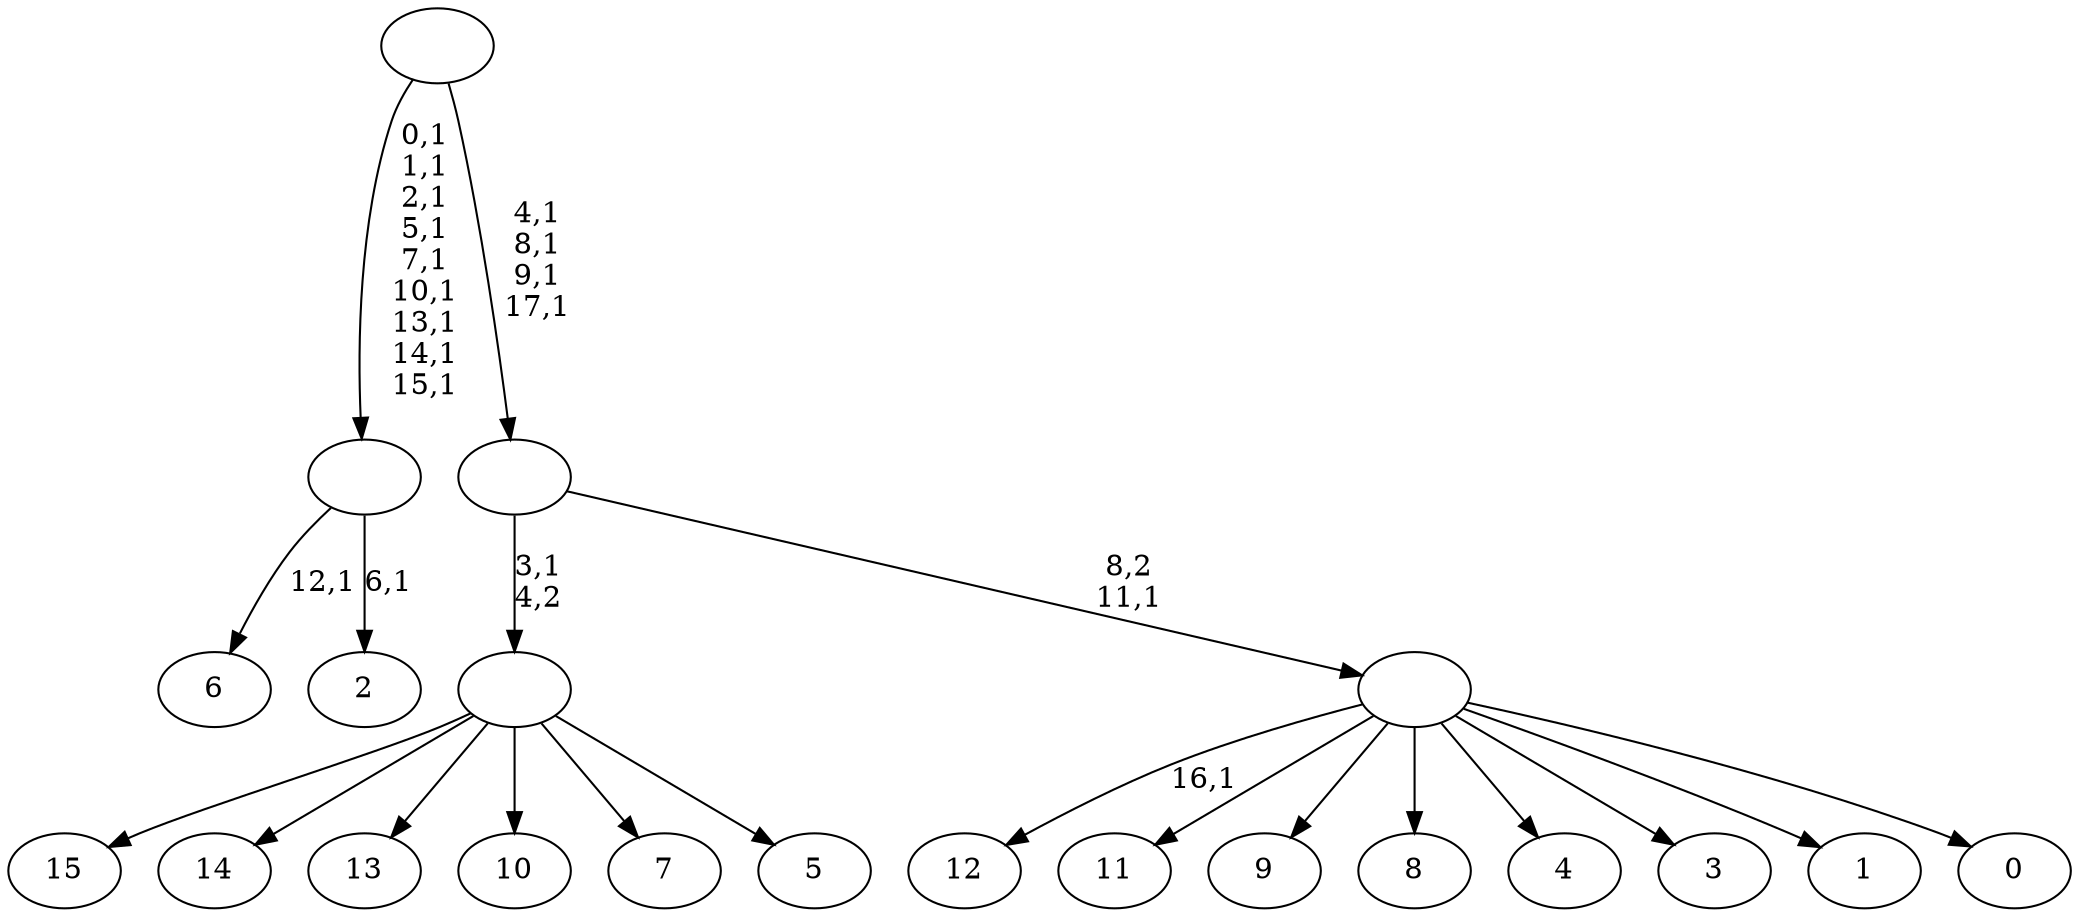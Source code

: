 digraph T {
	34 [label="15"]
	33 [label="14"]
	32 [label="13"]
	31 [label="12"]
	29 [label="11"]
	28 [label="10"]
	27 [label="9"]
	26 [label="8"]
	25 [label="7"]
	24 [label="6"]
	22 [label="5"]
	21 [label=""]
	20 [label="4"]
	19 [label="3"]
	18 [label="2"]
	16 [label=""]
	7 [label="1"]
	6 [label="0"]
	5 [label=""]
	4 [label=""]
	0 [label=""]
	21 -> 34 [label=""]
	21 -> 33 [label=""]
	21 -> 32 [label=""]
	21 -> 28 [label=""]
	21 -> 25 [label=""]
	21 -> 22 [label=""]
	16 -> 18 [label="6,1"]
	16 -> 24 [label="12,1"]
	5 -> 31 [label="16,1"]
	5 -> 29 [label=""]
	5 -> 27 [label=""]
	5 -> 26 [label=""]
	5 -> 20 [label=""]
	5 -> 19 [label=""]
	5 -> 7 [label=""]
	5 -> 6 [label=""]
	4 -> 21 [label="3,1\n4,2"]
	4 -> 5 [label="8,2\n11,1"]
	0 -> 4 [label="4,1\n8,1\n9,1\n17,1"]
	0 -> 16 [label="0,1\n1,1\n2,1\n5,1\n7,1\n10,1\n13,1\n14,1\n15,1"]
}
